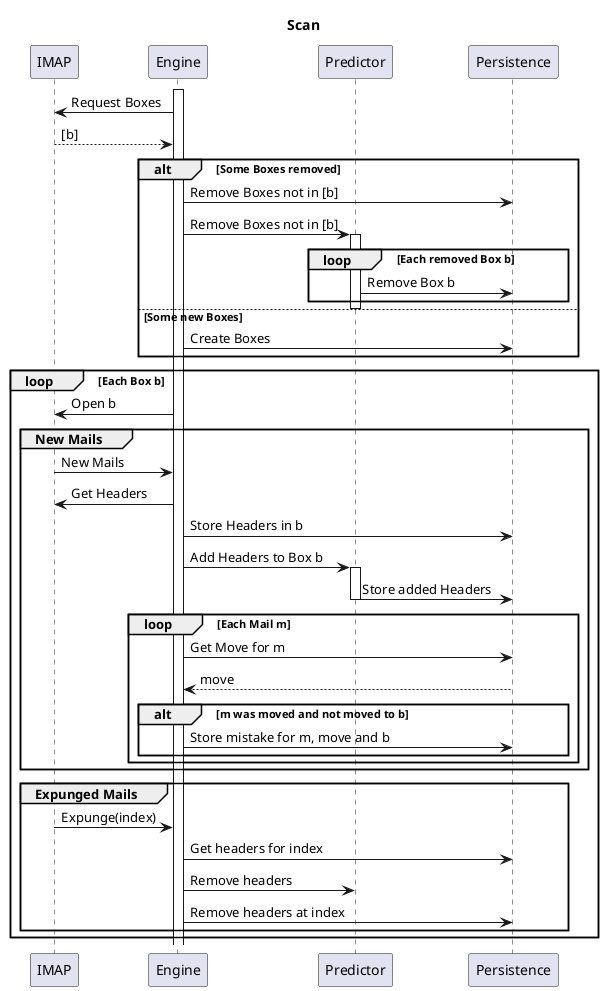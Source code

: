 @startuml
title Scan
participant IMAP as i
participant Engine as e
participant Predictor as m
participant Persistence as p

activate e
e -> i: Request Boxes
i --> e: [b]
alt Some Boxes removed
    e -> p: Remove Boxes not in [b]
    e -> m: Remove Boxes not in [b]
    activate m
    loop Each removed Box b
        m -> p: Remove Box b
    end
    deactivate m
else Some new Boxes
    e -> p: Create Boxes
end
loop Each Box b
    e -> i: Open b
    group New Mails
        i -> e: New Mails
        e -> i: Get Headers
        e -> p: Store Headers in b
        e -> m: Add Headers to Box b
        activate m
        m -> p: Store added Headers
        deactivate m
        loop Each Mail m
            e -> p: Get Move for m
            p --> e: move
            alt m was moved and not moved to b
                e -> p: Store mistake for m, move and b
            end
        end
    end
    group Expunged Mails
        i -> e: Expunge(index)
        e -> p: Get headers for index
        e -> m: Remove headers
        e -> p: Remove headers at index
    end
end
@enduml